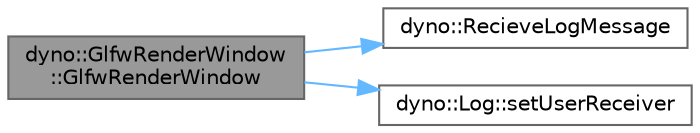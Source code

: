 digraph "dyno::GlfwRenderWindow::GlfwRenderWindow"
{
 // LATEX_PDF_SIZE
  bgcolor="transparent";
  edge [fontname=Helvetica,fontsize=10,labelfontname=Helvetica,labelfontsize=10];
  node [fontname=Helvetica,fontsize=10,shape=box,height=0.2,width=0.4];
  rankdir="LR";
  Node1 [id="Node000001",label="dyno::GlfwRenderWindow\l::GlfwRenderWindow",height=0.2,width=0.4,color="gray40", fillcolor="grey60", style="filled", fontcolor="black",tooltip=" "];
  Node1 -> Node2 [id="edge1_Node000001_Node000002",color="steelblue1",style="solid",tooltip=" "];
  Node2 [id="Node000002",label="dyno::RecieveLogMessage",height=0.2,width=0.4,color="grey40", fillcolor="white", style="filled",URL="$namespacedyno.html#a31cd1d1ff9de70f3f630db9bc325df29",tooltip=" "];
  Node1 -> Node3 [id="edge2_Node000001_Node000003",color="steelblue1",style="solid",tooltip=" "];
  Node3 [id="Node000003",label="dyno::Log::setUserReceiver",height=0.2,width=0.4,color="grey40", fillcolor="white", style="filled",URL="$classdyno_1_1_log.html#ac76ac00c869db3400cdfeda5eba5d230",tooltip="Set user function to receive newly sent messages to logger."];
}
